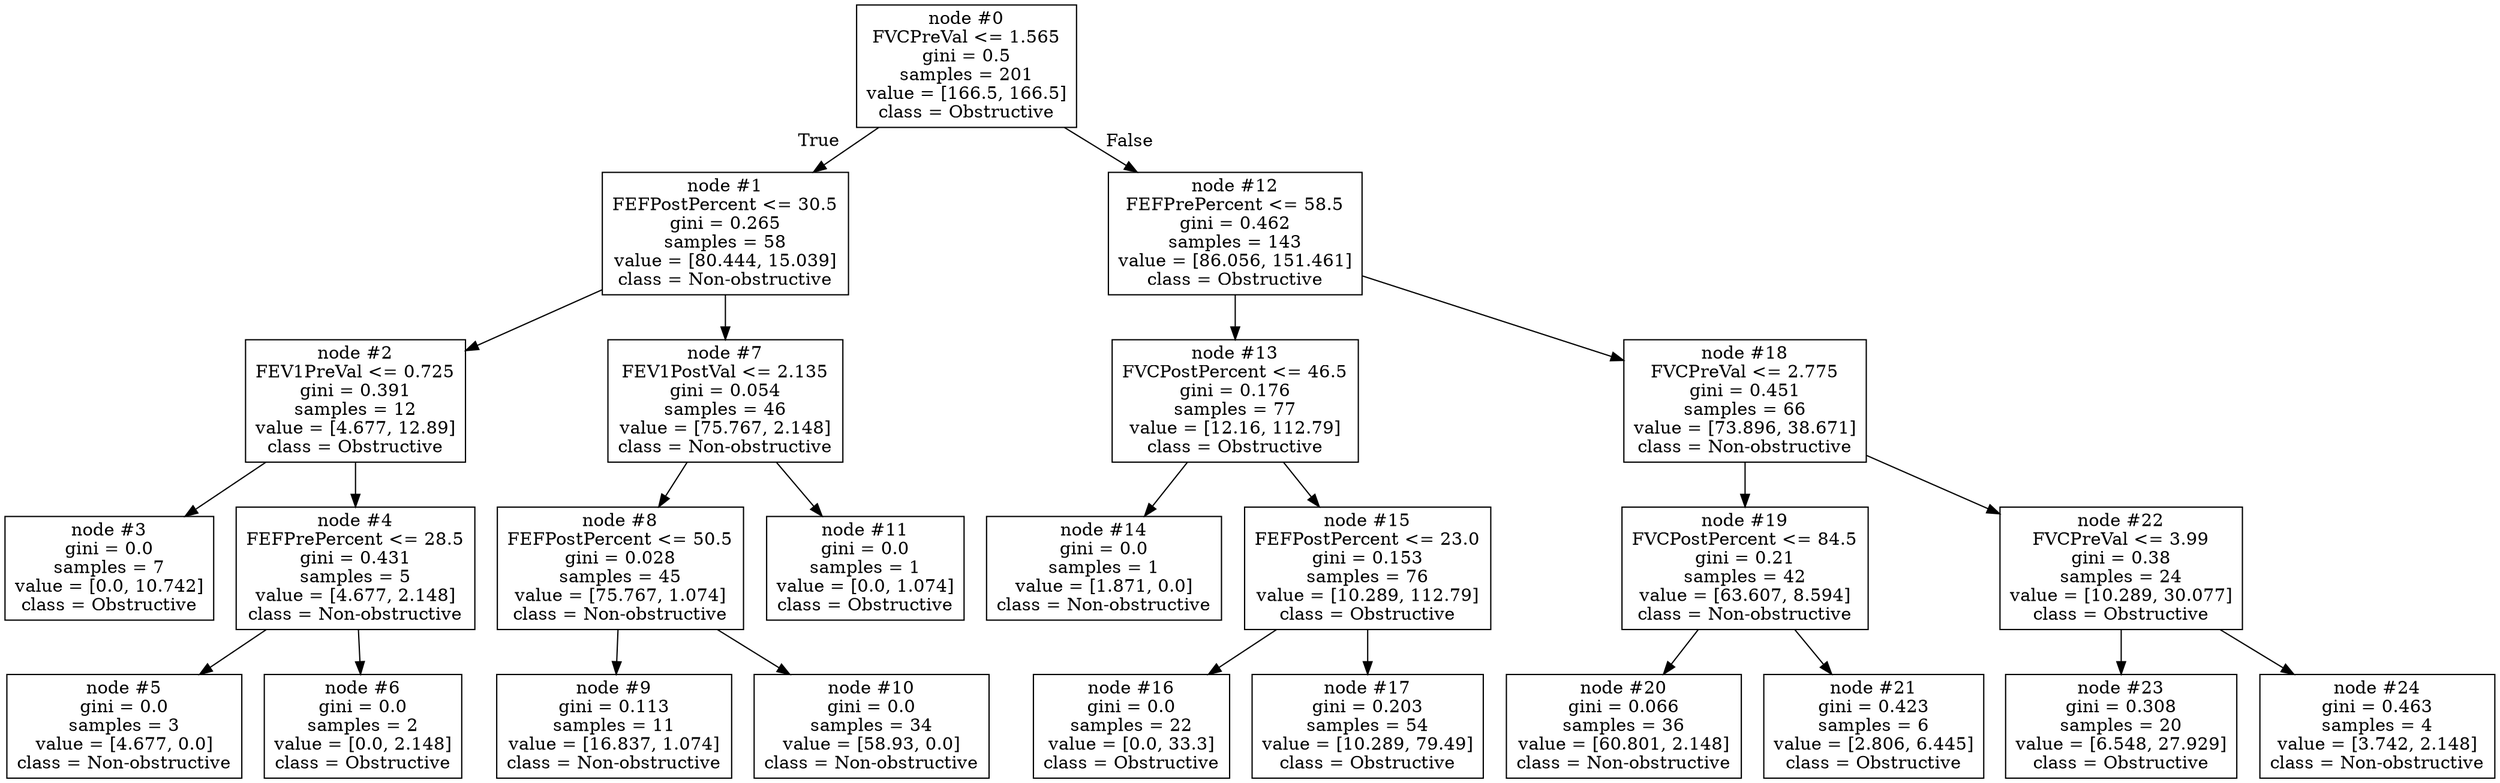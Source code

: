 digraph Tree {
node [shape=box] ;
0 [label="node #0\nFVCPreVal <= 1.565\ngini = 0.5\nsamples = 201\nvalue = [166.5, 166.5]\nclass = Obstructive"] ;
1 [label="node #1\nFEFPostPercent <= 30.5\ngini = 0.265\nsamples = 58\nvalue = [80.444, 15.039]\nclass = Non-obstructive"] ;
0 -> 1 [labeldistance=2.5, labelangle=45, headlabel="True"] ;
2 [label="node #2\nFEV1PreVal <= 0.725\ngini = 0.391\nsamples = 12\nvalue = [4.677, 12.89]\nclass = Obstructive"] ;
1 -> 2 ;
3 [label="node #3\ngini = 0.0\nsamples = 7\nvalue = [0.0, 10.742]\nclass = Obstructive"] ;
2 -> 3 ;
4 [label="node #4\nFEFPrePercent <= 28.5\ngini = 0.431\nsamples = 5\nvalue = [4.677, 2.148]\nclass = Non-obstructive"] ;
2 -> 4 ;
5 [label="node #5\ngini = 0.0\nsamples = 3\nvalue = [4.677, 0.0]\nclass = Non-obstructive"] ;
4 -> 5 ;
6 [label="node #6\ngini = 0.0\nsamples = 2\nvalue = [0.0, 2.148]\nclass = Obstructive"] ;
4 -> 6 ;
7 [label="node #7\nFEV1PostVal <= 2.135\ngini = 0.054\nsamples = 46\nvalue = [75.767, 2.148]\nclass = Non-obstructive"] ;
1 -> 7 ;
8 [label="node #8\nFEFPostPercent <= 50.5\ngini = 0.028\nsamples = 45\nvalue = [75.767, 1.074]\nclass = Non-obstructive"] ;
7 -> 8 ;
9 [label="node #9\ngini = 0.113\nsamples = 11\nvalue = [16.837, 1.074]\nclass = Non-obstructive"] ;
8 -> 9 ;
10 [label="node #10\ngini = 0.0\nsamples = 34\nvalue = [58.93, 0.0]\nclass = Non-obstructive"] ;
8 -> 10 ;
11 [label="node #11\ngini = 0.0\nsamples = 1\nvalue = [0.0, 1.074]\nclass = Obstructive"] ;
7 -> 11 ;
12 [label="node #12\nFEFPrePercent <= 58.5\ngini = 0.462\nsamples = 143\nvalue = [86.056, 151.461]\nclass = Obstructive"] ;
0 -> 12 [labeldistance=2.5, labelangle=-45, headlabel="False"] ;
13 [label="node #13\nFVCPostPercent <= 46.5\ngini = 0.176\nsamples = 77\nvalue = [12.16, 112.79]\nclass = Obstructive"] ;
12 -> 13 ;
14 [label="node #14\ngini = 0.0\nsamples = 1\nvalue = [1.871, 0.0]\nclass = Non-obstructive"] ;
13 -> 14 ;
15 [label="node #15\nFEFPostPercent <= 23.0\ngini = 0.153\nsamples = 76\nvalue = [10.289, 112.79]\nclass = Obstructive"] ;
13 -> 15 ;
16 [label="node #16\ngini = 0.0\nsamples = 22\nvalue = [0.0, 33.3]\nclass = Obstructive"] ;
15 -> 16 ;
17 [label="node #17\ngini = 0.203\nsamples = 54\nvalue = [10.289, 79.49]\nclass = Obstructive"] ;
15 -> 17 ;
18 [label="node #18\nFVCPreVal <= 2.775\ngini = 0.451\nsamples = 66\nvalue = [73.896, 38.671]\nclass = Non-obstructive"] ;
12 -> 18 ;
19 [label="node #19\nFVCPostPercent <= 84.5\ngini = 0.21\nsamples = 42\nvalue = [63.607, 8.594]\nclass = Non-obstructive"] ;
18 -> 19 ;
20 [label="node #20\ngini = 0.066\nsamples = 36\nvalue = [60.801, 2.148]\nclass = Non-obstructive"] ;
19 -> 20 ;
21 [label="node #21\ngini = 0.423\nsamples = 6\nvalue = [2.806, 6.445]\nclass = Obstructive"] ;
19 -> 21 ;
22 [label="node #22\nFVCPreVal <= 3.99\ngini = 0.38\nsamples = 24\nvalue = [10.289, 30.077]\nclass = Obstructive"] ;
18 -> 22 ;
23 [label="node #23\ngini = 0.308\nsamples = 20\nvalue = [6.548, 27.929]\nclass = Obstructive"] ;
22 -> 23 ;
24 [label="node #24\ngini = 0.463\nsamples = 4\nvalue = [3.742, 2.148]\nclass = Non-obstructive"] ;
22 -> 24 ;
}